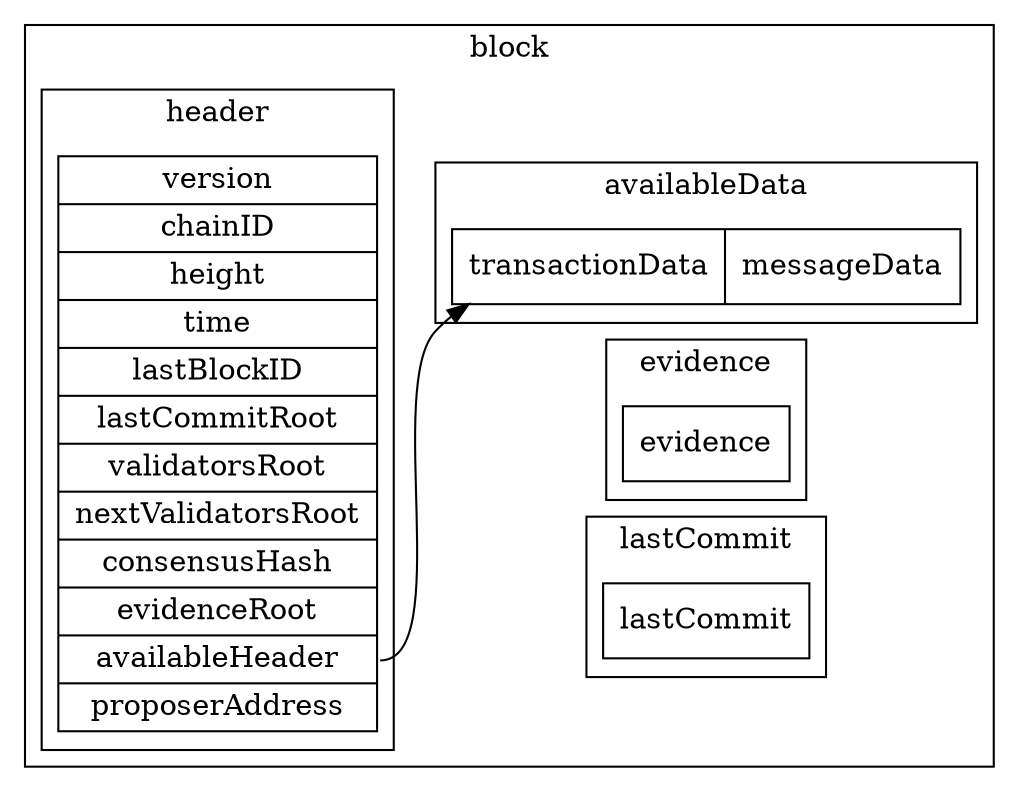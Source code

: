 digraph G {
    rankdir = "LR";
    node [shape = record];

    subgraph cluster_block {
        label = "block";

        subgraph cluster_lastcommit {
            label = "lastCommit";
            struct4 [label = "{lastCommit}"];
        }

        subgraph cluster_evidence {
            label = "evidence";
            struct3 [label = "{evidence}"];
        }

        subgraph cluster_body {
            label = "availableData";
            struct2 [label = "{transactionData | messageData}"];
        }

        subgraph cluster_header {
            label = "header";
            struct1 [label = "version | chainID | height | time | lastBlockID | lastCommitRoot | validatorsRoot | nextValidatorsRoot | consensusHash | evidenceRoot | <f10> availableHeader | proposerAddress"];
        }
    }

    struct1:f10 -> struct2;

    edge [style = invis];
    struct1 -> struct3;
    struct1 -> struct4;
}